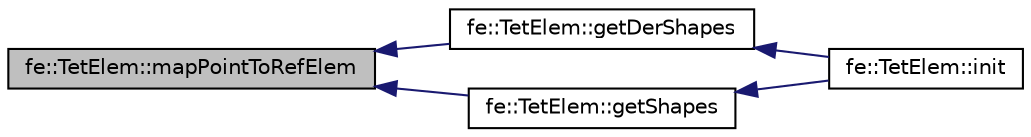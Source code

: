 digraph "fe::TetElem::mapPointToRefElem"
{
  edge [fontname="Helvetica",fontsize="10",labelfontname="Helvetica",labelfontsize="10"];
  node [fontname="Helvetica",fontsize="10",shape=record];
  rankdir="LR";
  Node75 [label="fe::TetElem::mapPointToRefElem",height=0.2,width=0.4,color="black", fillcolor="grey75", style="filled", fontcolor="black"];
  Node75 -> Node76 [dir="back",color="midnightblue",fontsize="10",style="solid",fontname="Helvetica"];
  Node76 [label="fe::TetElem::getDerShapes",height=0.2,width=0.4,color="black", fillcolor="white", style="filled",URL="$classfe_1_1TetElem.html#a093bba69d7db17b0e5dcc7a8f00fb268",tooltip="Returns the values of derivative of shape function at point p. "];
  Node76 -> Node77 [dir="back",color="midnightblue",fontsize="10",style="solid",fontname="Helvetica"];
  Node77 [label="fe::TetElem::init",height=0.2,width=0.4,color="black", fillcolor="white", style="filled",URL="$classfe_1_1TetElem.html#a03cc619867e61ea3be3348f3d98c48cb",tooltip="Compute the quadrature points for triangle element. "];
  Node75 -> Node78 [dir="back",color="midnightblue",fontsize="10",style="solid",fontname="Helvetica"];
  Node78 [label="fe::TetElem::getShapes",height=0.2,width=0.4,color="black", fillcolor="white", style="filled",URL="$classfe_1_1TetElem.html#abb74d10a4d98759a4c60a2755ed6b4b7",tooltip="Returns the values of shape function at point p. "];
  Node78 -> Node77 [dir="back",color="midnightblue",fontsize="10",style="solid",fontname="Helvetica"];
}
